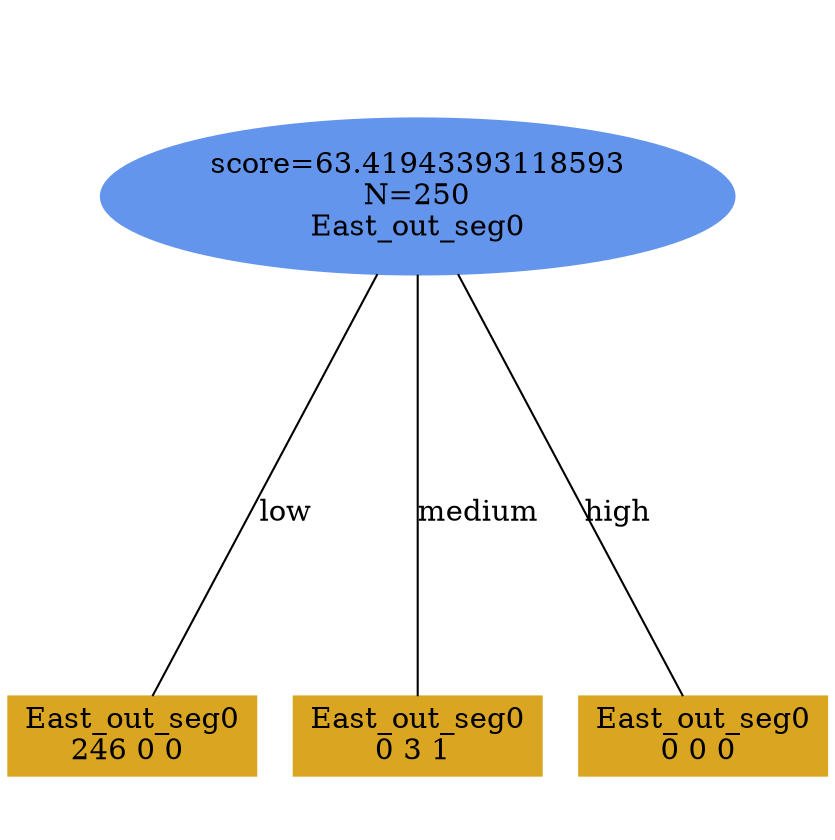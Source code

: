 digraph "DD" {
size = "7.5,10"
ratio=1.0;
center = true;
edge [dir = none];
{ rank = same; node [shape=ellipse, style=filled, color=cornflowerblue];"4490" [label="score=63.41943393118593\nN=250\nEast_out_seg0"];}
{ rank = same; node [shape=box, style=filled, color=goldenrod];"4491" [label="East_out_seg0\n246 0 0 "];}
{ rank = same; node [shape=box, style=filled, color=goldenrod];"4492" [label="East_out_seg0\n0 3 1 "];}
{ rank = same; node [shape=box, style=filled, color=goldenrod];"4493" [label="East_out_seg0\n0 0 0 "];}
"4490" -> "4491" [label = "low"];
"4490" -> "4492" [label = "medium"];
"4490" -> "4493" [label = "high"];

}